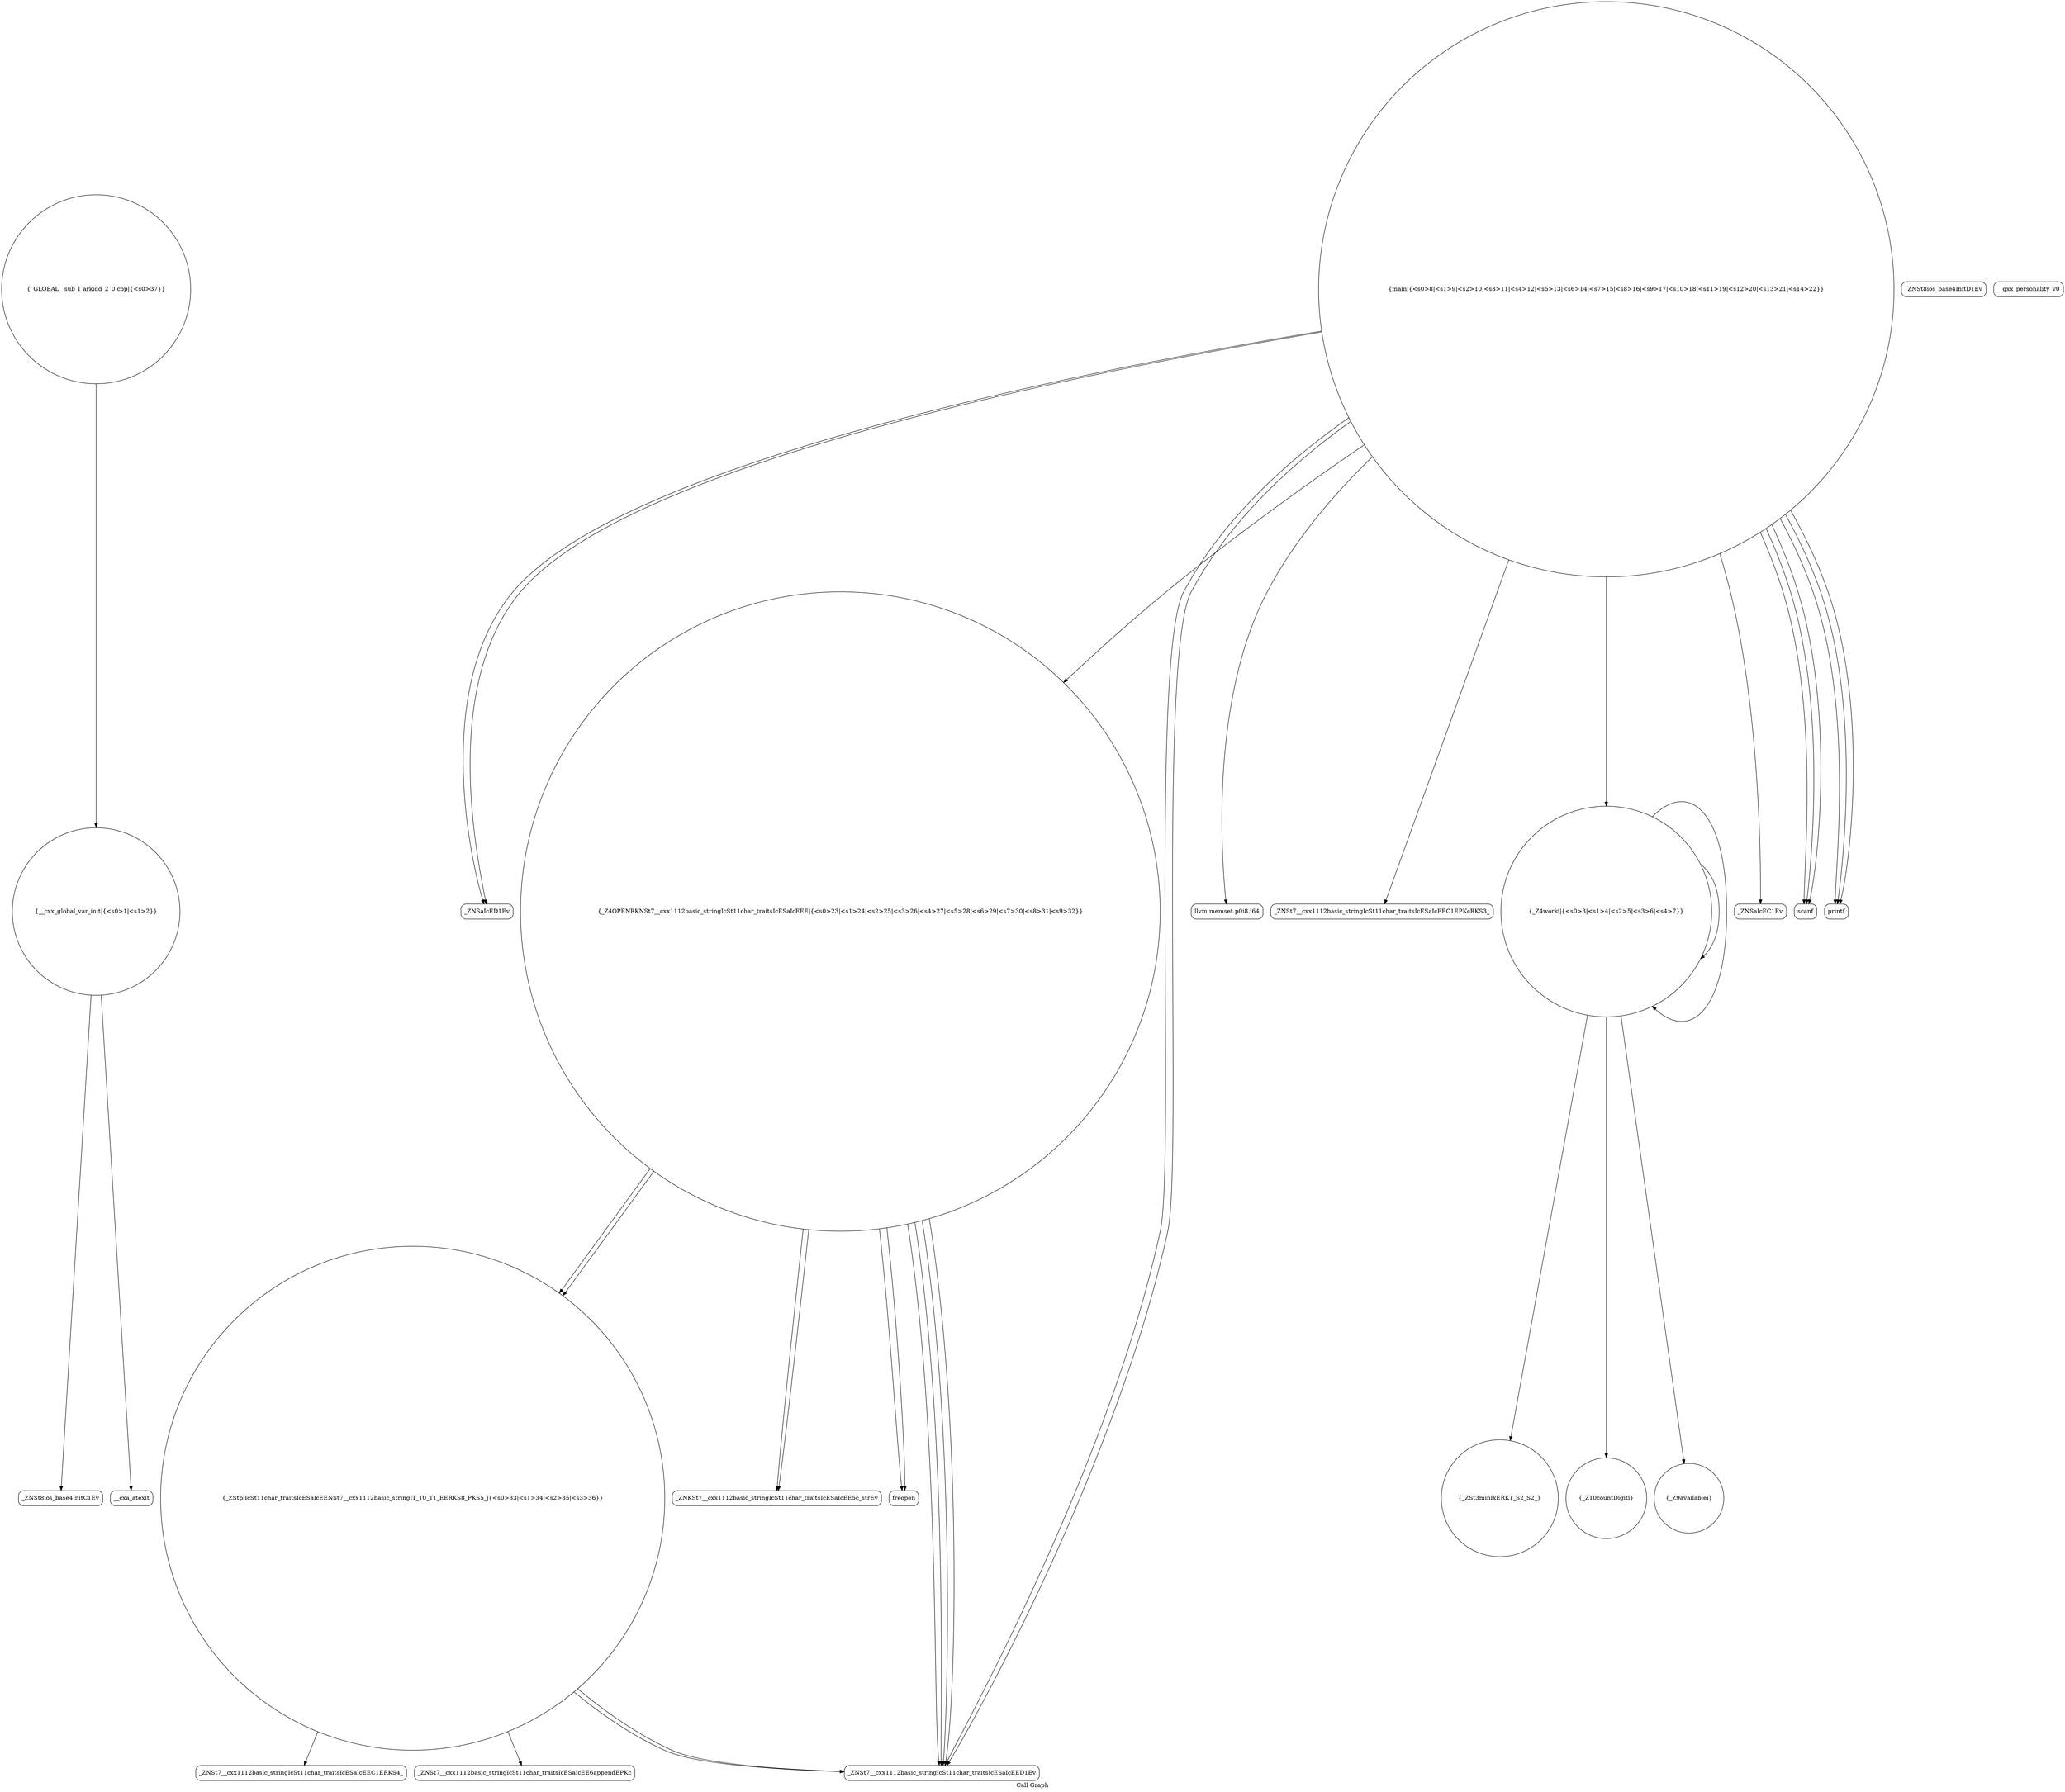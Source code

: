 digraph "Call Graph" {
	label="Call Graph";

	Node0x55e5d6533e30 [shape=record,shape=circle,label="{__cxx_global_var_init|{<s0>1|<s1>2}}"];
	Node0x55e5d6533e30:s0 -> Node0x55e5d65984a0[color=black];
	Node0x55e5d6533e30:s1 -> Node0x55e5d65985a0[color=black];
	Node0x55e5d65987a0 [shape=record,shape=circle,label="{_ZSt3minIxERKT_S2_S2_}"];
	Node0x55e5d6598b20 [shape=record,shape=Mrecord,label="{_ZNSaIcED1Ev}"];
	Node0x55e5d6598ea0 [shape=record,shape=Mrecord,label="{_ZNSt7__cxx1112basic_stringIcSt11char_traitsIcESaIcEEC1ERKS4_}"];
	Node0x55e5d6598520 [shape=record,shape=Mrecord,label="{_ZNSt8ios_base4InitD1Ev}"];
	Node0x55e5d65988a0 [shape=record,shape=circle,label="{_Z4OPENRKNSt7__cxx1112basic_stringIcSt11char_traitsIcESaIcEEE|{<s0>23|<s1>24|<s2>25|<s3>26|<s4>27|<s5>28|<s6>29|<s7>30|<s8>31|<s9>32}}"];
	Node0x55e5d65988a0:s0 -> Node0x55e5d6598da0[color=black];
	Node0x55e5d65988a0:s1 -> Node0x55e5d6598e20[color=black];
	Node0x55e5d65988a0:s2 -> Node0x55e5d6598d20[color=black];
	Node0x55e5d65988a0:s3 -> Node0x55e5d6598aa0[color=black];
	Node0x55e5d65988a0:s4 -> Node0x55e5d6598da0[color=black];
	Node0x55e5d65988a0:s5 -> Node0x55e5d6598e20[color=black];
	Node0x55e5d65988a0:s6 -> Node0x55e5d6598d20[color=black];
	Node0x55e5d65988a0:s7 -> Node0x55e5d6598aa0[color=black];
	Node0x55e5d65988a0:s8 -> Node0x55e5d6598aa0[color=black];
	Node0x55e5d65988a0:s9 -> Node0x55e5d6598aa0[color=black];
	Node0x55e5d6598c20 [shape=record,shape=Mrecord,label="{llvm.memset.p0i8.i64}"];
	Node0x55e5d6598fa0 [shape=record,shape=circle,label="{_GLOBAL__sub_I_arkidd_2_0.cpp|{<s0>37}}"];
	Node0x55e5d6598fa0:s0 -> Node0x55e5d6533e30[color=black];
	Node0x55e5d6598620 [shape=record,shape=circle,label="{_Z10countDigiti}"];
	Node0x55e5d65989a0 [shape=record,shape=Mrecord,label="{_ZNSt7__cxx1112basic_stringIcSt11char_traitsIcESaIcEEC1EPKcRKS3_}"];
	Node0x55e5d6598d20 [shape=record,shape=Mrecord,label="{freopen}"];
	Node0x55e5d6598720 [shape=record,shape=circle,label="{_Z4worki|{<s0>3|<s1>4|<s2>5|<s3>6|<s4>7}}"];
	Node0x55e5d6598720:s0 -> Node0x55e5d65986a0[color=black];
	Node0x55e5d6598720:s1 -> Node0x55e5d6598620[color=black];
	Node0x55e5d6598720:s2 -> Node0x55e5d6598720[color=black];
	Node0x55e5d6598720:s3 -> Node0x55e5d6598720[color=black];
	Node0x55e5d6598720:s4 -> Node0x55e5d65987a0[color=black];
	Node0x55e5d6598aa0 [shape=record,shape=Mrecord,label="{_ZNSt7__cxx1112basic_stringIcSt11char_traitsIcESaIcEED1Ev}"];
	Node0x55e5d6598e20 [shape=record,shape=Mrecord,label="{_ZNKSt7__cxx1112basic_stringIcSt11char_traitsIcESaIcEE5c_strEv}"];
	Node0x55e5d65984a0 [shape=record,shape=Mrecord,label="{_ZNSt8ios_base4InitC1Ev}"];
	Node0x55e5d6598820 [shape=record,shape=circle,label="{main|{<s0>8|<s1>9|<s2>10|<s3>11|<s4>12|<s5>13|<s6>14|<s7>15|<s8>16|<s9>17|<s10>18|<s11>19|<s12>20|<s13>21|<s14>22}}"];
	Node0x55e5d6598820:s0 -> Node0x55e5d6598920[color=black];
	Node0x55e5d6598820:s1 -> Node0x55e5d65989a0[color=black];
	Node0x55e5d6598820:s2 -> Node0x55e5d65988a0[color=black];
	Node0x55e5d6598820:s3 -> Node0x55e5d6598aa0[color=black];
	Node0x55e5d6598820:s4 -> Node0x55e5d6598b20[color=black];
	Node0x55e5d6598820:s5 -> Node0x55e5d6598ba0[color=black];
	Node0x55e5d6598820:s6 -> Node0x55e5d6598ba0[color=black];
	Node0x55e5d6598820:s7 -> Node0x55e5d6598aa0[color=black];
	Node0x55e5d6598820:s8 -> Node0x55e5d6598b20[color=black];
	Node0x55e5d6598820:s9 -> Node0x55e5d6598ba0[color=black];
	Node0x55e5d6598820:s10 -> Node0x55e5d6598c20[color=black];
	Node0x55e5d6598820:s11 -> Node0x55e5d6598720[color=black];
	Node0x55e5d6598820:s12 -> Node0x55e5d6598ca0[color=black];
	Node0x55e5d6598820:s13 -> Node0x55e5d6598ca0[color=black];
	Node0x55e5d6598820:s14 -> Node0x55e5d6598ca0[color=black];
	Node0x55e5d6598ba0 [shape=record,shape=Mrecord,label="{scanf}"];
	Node0x55e5d6598f20 [shape=record,shape=Mrecord,label="{_ZNSt7__cxx1112basic_stringIcSt11char_traitsIcESaIcEE6appendEPKc}"];
	Node0x55e5d65985a0 [shape=record,shape=Mrecord,label="{__cxa_atexit}"];
	Node0x55e5d6598920 [shape=record,shape=Mrecord,label="{_ZNSaIcEC1Ev}"];
	Node0x55e5d6598ca0 [shape=record,shape=Mrecord,label="{printf}"];
	Node0x55e5d65986a0 [shape=record,shape=circle,label="{_Z9availablei}"];
	Node0x55e5d6598a20 [shape=record,shape=Mrecord,label="{__gxx_personality_v0}"];
	Node0x55e5d6598da0 [shape=record,shape=circle,label="{_ZStplIcSt11char_traitsIcESaIcEENSt7__cxx1112basic_stringIT_T0_T1_EERKS8_PKS5_|{<s0>33|<s1>34|<s2>35|<s3>36}}"];
	Node0x55e5d6598da0:s0 -> Node0x55e5d6598ea0[color=black];
	Node0x55e5d6598da0:s1 -> Node0x55e5d6598f20[color=black];
	Node0x55e5d6598da0:s2 -> Node0x55e5d6598aa0[color=black];
	Node0x55e5d6598da0:s3 -> Node0x55e5d6598aa0[color=black];
}
